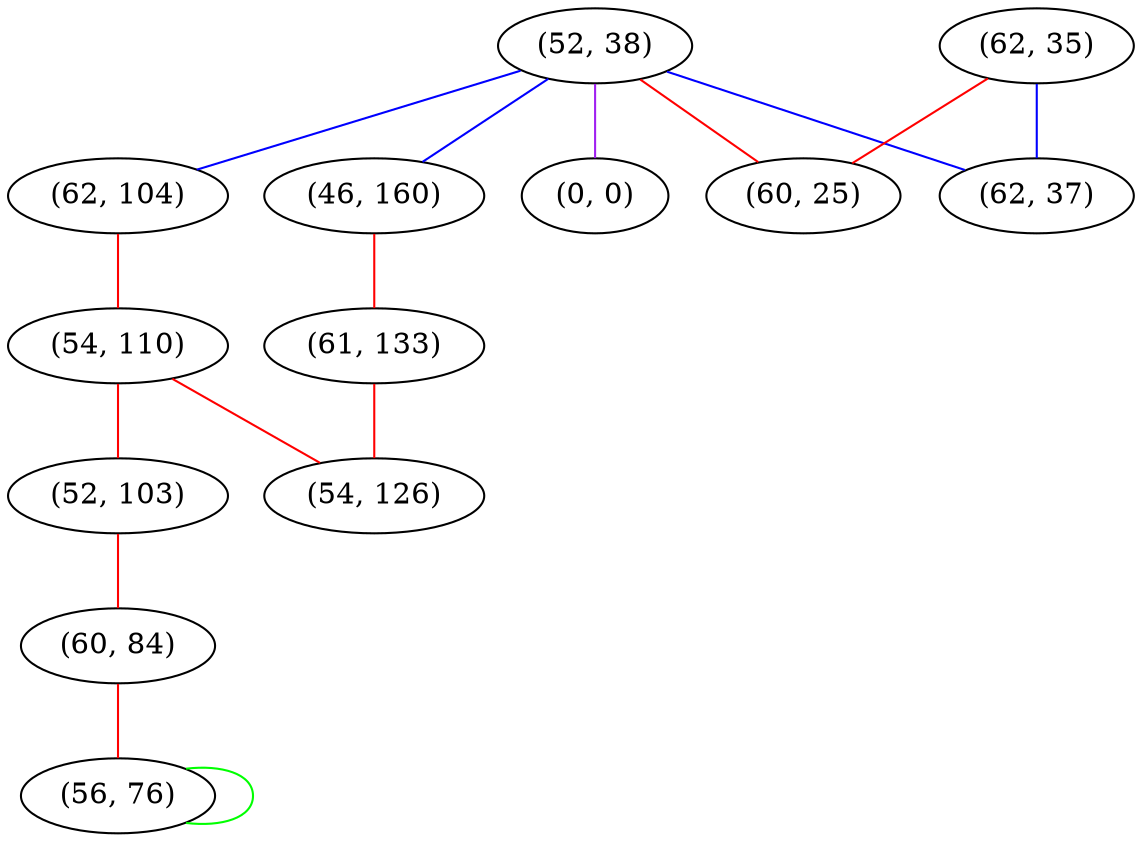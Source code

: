 graph "" {
"(52, 38)";
"(62, 35)";
"(62, 104)";
"(0, 0)";
"(54, 110)";
"(52, 103)";
"(60, 84)";
"(46, 160)";
"(62, 37)";
"(56, 76)";
"(60, 25)";
"(61, 133)";
"(54, 126)";
"(52, 38)" -- "(0, 0)"  [color=purple, key=0, weight=4];
"(52, 38)" -- "(60, 25)"  [color=red, key=0, weight=1];
"(52, 38)" -- "(46, 160)"  [color=blue, key=0, weight=3];
"(52, 38)" -- "(62, 37)"  [color=blue, key=0, weight=3];
"(52, 38)" -- "(62, 104)"  [color=blue, key=0, weight=3];
"(62, 35)" -- "(60, 25)"  [color=red, key=0, weight=1];
"(62, 35)" -- "(62, 37)"  [color=blue, key=0, weight=3];
"(62, 104)" -- "(54, 110)"  [color=red, key=0, weight=1];
"(54, 110)" -- "(52, 103)"  [color=red, key=0, weight=1];
"(54, 110)" -- "(54, 126)"  [color=red, key=0, weight=1];
"(52, 103)" -- "(60, 84)"  [color=red, key=0, weight=1];
"(60, 84)" -- "(56, 76)"  [color=red, key=0, weight=1];
"(46, 160)" -- "(61, 133)"  [color=red, key=0, weight=1];
"(56, 76)" -- "(56, 76)"  [color=green, key=0, weight=2];
"(61, 133)" -- "(54, 126)"  [color=red, key=0, weight=1];
}
